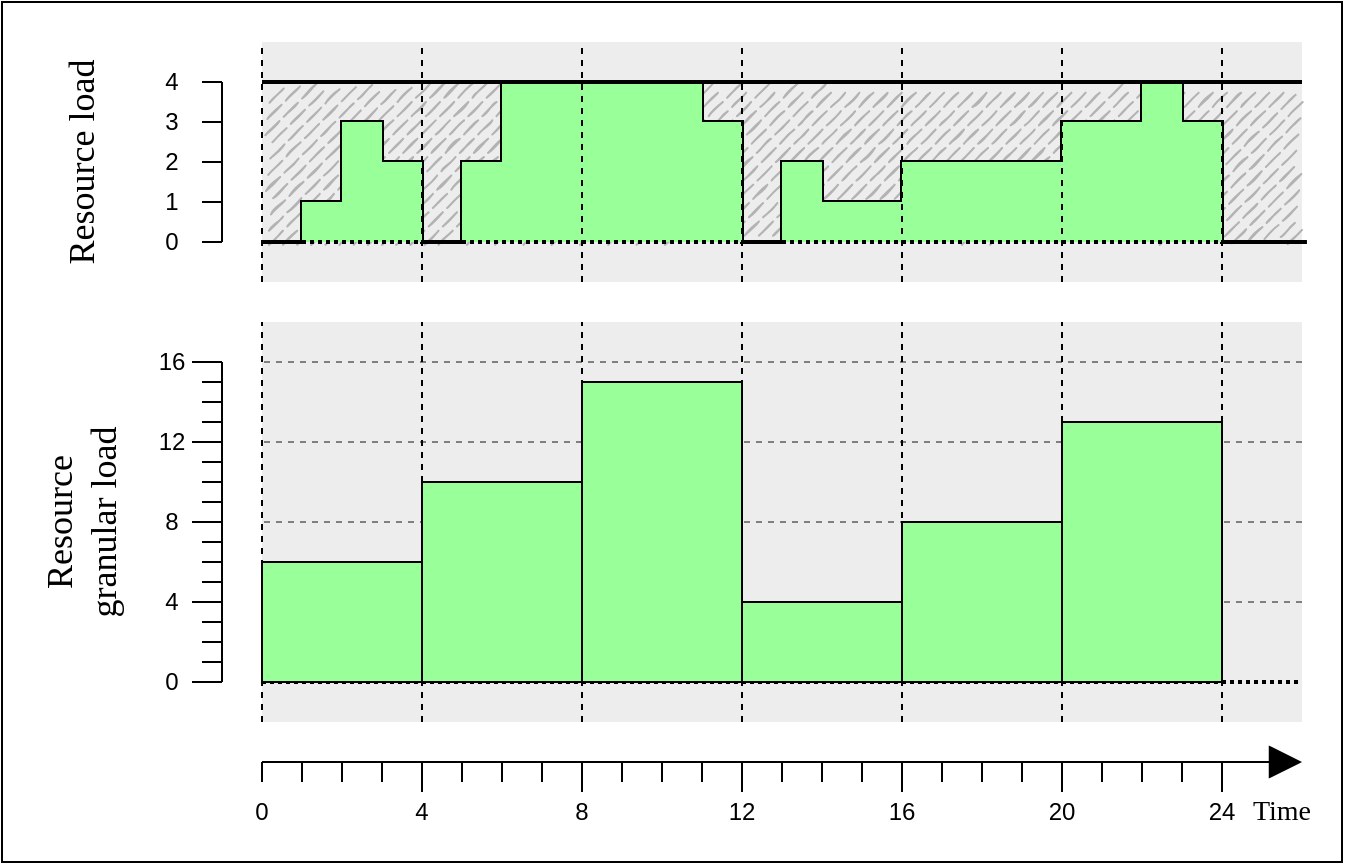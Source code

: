 <mxfile version="21.6.8" type="device">
  <diagram name="Page-1" id="OExnZxE-dr9uUc5hDmxy">
    <mxGraphModel dx="1168" dy="671" grid="1" gridSize="10" guides="1" tooltips="1" connect="1" arrows="1" fold="1" page="1" pageScale="1" pageWidth="827" pageHeight="1169" math="0" shadow="0">
      <root>
        <mxCell id="0" />
        <mxCell id="1" parent="0" />
        <mxCell id="41_dY38SIug0fhBY5Ak5-225" value="" style="rounded=0;whiteSpace=wrap;html=1;glass=0;sketch=0;fillStyle=auto;sketchStyle=rough;fontSize=20;strokeColor=#000000;strokeWidth=1;fillColor=#FFFFFF;gradientColor=none;gradientDirection=north;container=0;" vertex="1" parent="1">
          <mxGeometry x="40" y="40" width="670" height="430" as="geometry" />
        </mxCell>
        <mxCell id="41_dY38SIug0fhBY5Ak5-163" value="" style="rounded=0;whiteSpace=wrap;html=1;glass=0;sketch=0;fillStyle=auto;sketchStyle=rough;fontSize=20;strokeColor=none;strokeWidth=1;fillColor=#EDEDED;gradientColor=none;gradientDirection=north;container=0;movable=1;resizable=1;rotatable=1;deletable=1;editable=1;locked=0;connectable=1;" vertex="1" parent="1">
          <mxGeometry x="170" y="200" width="520" height="200" as="geometry" />
        </mxCell>
        <mxCell id="41_dY38SIug0fhBY5Ak5-58" value="" style="rounded=0;whiteSpace=wrap;html=1;glass=0;sketch=0;fillStyle=auto;sketchStyle=rough;fontSize=20;strokeColor=none;strokeWidth=1;fillColor=#EDEDED;gradientColor=none;gradientDirection=north;container=0;movable=1;resizable=1;rotatable=1;deletable=1;editable=1;locked=0;connectable=1;" vertex="1" parent="1">
          <mxGeometry x="170" y="60" width="520" height="120" as="geometry" />
        </mxCell>
        <mxCell id="41_dY38SIug0fhBY5Ak5-57" value="Resource load" style="text;html=1;strokeColor=none;fillColor=none;align=center;verticalAlign=middle;whiteSpace=wrap;rounded=0;glass=0;sketch=0;fillStyle=auto;sketchStyle=rough;fontFamily=Verdana;fontSize=18;container=0;horizontal=0;movable=1;resizable=1;rotatable=1;deletable=1;editable=1;locked=0;connectable=1;" vertex="1" parent="1">
          <mxGeometry x="50" y="60" width="60" height="120" as="geometry" />
        </mxCell>
        <mxCell id="41_dY38SIug0fhBY5Ak5-81" value="" style="group" vertex="1" connectable="0" parent="1">
          <mxGeometry x="160" y="420" width="530" height="40" as="geometry" />
        </mxCell>
        <mxCell id="41_dY38SIug0fhBY5Ak5-64" value="0" style="text;html=1;strokeColor=none;fillColor=none;align=center;verticalAlign=middle;whiteSpace=wrap;rounded=0;container=0;" vertex="1" parent="41_dY38SIug0fhBY5Ak5-81">
          <mxGeometry y="10" width="20" height="30" as="geometry" />
        </mxCell>
        <mxCell id="41_dY38SIug0fhBY5Ak5-65" value="4" style="text;html=1;strokeColor=none;fillColor=none;align=center;verticalAlign=middle;whiteSpace=wrap;rounded=0;container=0;" vertex="1" parent="41_dY38SIug0fhBY5Ak5-81">
          <mxGeometry x="80" y="10" width="20" height="30" as="geometry" />
        </mxCell>
        <mxCell id="41_dY38SIug0fhBY5Ak5-66" value="8" style="text;html=1;strokeColor=none;fillColor=none;align=center;verticalAlign=middle;whiteSpace=wrap;rounded=0;container=0;" vertex="1" parent="41_dY38SIug0fhBY5Ak5-81">
          <mxGeometry x="160" y="10" width="20" height="30" as="geometry" />
        </mxCell>
        <mxCell id="41_dY38SIug0fhBY5Ak5-67" value="12" style="text;html=1;strokeColor=none;fillColor=none;align=center;verticalAlign=middle;whiteSpace=wrap;rounded=0;container=0;" vertex="1" parent="41_dY38SIug0fhBY5Ak5-81">
          <mxGeometry x="240" y="10" width="20" height="30" as="geometry" />
        </mxCell>
        <mxCell id="41_dY38SIug0fhBY5Ak5-68" value="16" style="text;html=1;strokeColor=none;fillColor=none;align=center;verticalAlign=middle;whiteSpace=wrap;rounded=0;container=0;" vertex="1" parent="41_dY38SIug0fhBY5Ak5-81">
          <mxGeometry x="320" y="10" width="20" height="30" as="geometry" />
        </mxCell>
        <mxCell id="41_dY38SIug0fhBY5Ak5-69" value="20" style="text;html=1;strokeColor=none;fillColor=none;align=center;verticalAlign=middle;whiteSpace=wrap;rounded=0;container=0;" vertex="1" parent="41_dY38SIug0fhBY5Ak5-81">
          <mxGeometry x="400" y="10" width="20" height="30" as="geometry" />
        </mxCell>
        <mxCell id="41_dY38SIug0fhBY5Ak5-70" value="24" style="text;html=1;strokeColor=none;fillColor=none;align=center;verticalAlign=middle;whiteSpace=wrap;rounded=0;container=0;" vertex="1" parent="41_dY38SIug0fhBY5Ak5-81">
          <mxGeometry x="480" y="10" width="20" height="30" as="geometry" />
        </mxCell>
        <mxCell id="41_dY38SIug0fhBY5Ak5-21" value="" style="endArrow=block;html=1;rounded=0;fontSize=20;startSize=5;endSize=14;targetPerimeterSpacing=0;strokeWidth=1;jumpStyle=none;jumpSize=6;fontStyle=0;fontFamily=Verdana;endFill=1;labelBackgroundColor=none;spacingLeft=0;spacing=2;labelPosition=center;verticalLabelPosition=middle;align=center;verticalAlign=middle;movable=1;resizable=1;rotatable=1;deletable=1;editable=1;locked=0;connectable=1;" edge="1" parent="41_dY38SIug0fhBY5Ak5-81">
          <mxGeometry x="0.818" y="-16" width="50" height="50" relative="1" as="geometry">
            <mxPoint x="10" as="sourcePoint" />
            <mxPoint x="530" as="targetPoint" />
            <mxPoint as="offset" />
          </mxGeometry>
        </mxCell>
        <mxCell id="41_dY38SIug0fhBY5Ak5-22" value="" style="endArrow=none;html=1;rounded=0;" edge="1" parent="41_dY38SIug0fhBY5Ak5-81">
          <mxGeometry width="50" height="50" relative="1" as="geometry">
            <mxPoint x="10" y="10" as="sourcePoint" />
            <mxPoint x="10" as="targetPoint" />
          </mxGeometry>
        </mxCell>
        <mxCell id="41_dY38SIug0fhBY5Ak5-23" value="" style="endArrow=none;html=1;rounded=0;" edge="1" parent="41_dY38SIug0fhBY5Ak5-81">
          <mxGeometry width="50" height="50" relative="1" as="geometry">
            <mxPoint x="30" y="10" as="sourcePoint" />
            <mxPoint x="30" as="targetPoint" />
          </mxGeometry>
        </mxCell>
        <mxCell id="41_dY38SIug0fhBY5Ak5-24" value="" style="endArrow=none;html=1;rounded=0;" edge="1" parent="41_dY38SIug0fhBY5Ak5-81">
          <mxGeometry width="50" height="50" relative="1" as="geometry">
            <mxPoint x="50" y="10" as="sourcePoint" />
            <mxPoint x="50" as="targetPoint" />
          </mxGeometry>
        </mxCell>
        <mxCell id="41_dY38SIug0fhBY5Ak5-25" value="" style="endArrow=none;html=1;rounded=0;" edge="1" parent="41_dY38SIug0fhBY5Ak5-81">
          <mxGeometry width="50" height="50" relative="1" as="geometry">
            <mxPoint x="70" y="10" as="sourcePoint" />
            <mxPoint x="70" as="targetPoint" />
          </mxGeometry>
        </mxCell>
        <mxCell id="41_dY38SIug0fhBY5Ak5-26" value="" style="endArrow=none;html=1;rounded=0;" edge="1" parent="41_dY38SIug0fhBY5Ak5-81">
          <mxGeometry width="50" height="50" relative="1" as="geometry">
            <mxPoint x="90" y="15" as="sourcePoint" />
            <mxPoint x="90" as="targetPoint" />
          </mxGeometry>
        </mxCell>
        <mxCell id="41_dY38SIug0fhBY5Ak5-27" value="" style="endArrow=none;html=1;rounded=0;" edge="1" parent="41_dY38SIug0fhBY5Ak5-81">
          <mxGeometry width="50" height="50" relative="1" as="geometry">
            <mxPoint x="110" y="10" as="sourcePoint" />
            <mxPoint x="110" as="targetPoint" />
          </mxGeometry>
        </mxCell>
        <mxCell id="41_dY38SIug0fhBY5Ak5-28" value="" style="endArrow=none;html=1;rounded=0;" edge="1" parent="41_dY38SIug0fhBY5Ak5-81">
          <mxGeometry width="50" height="50" relative="1" as="geometry">
            <mxPoint x="130" y="10" as="sourcePoint" />
            <mxPoint x="130" as="targetPoint" />
          </mxGeometry>
        </mxCell>
        <mxCell id="41_dY38SIug0fhBY5Ak5-29" value="" style="endArrow=none;html=1;rounded=0;" edge="1" parent="41_dY38SIug0fhBY5Ak5-81">
          <mxGeometry width="50" height="50" relative="1" as="geometry">
            <mxPoint x="150" y="10" as="sourcePoint" />
            <mxPoint x="150" as="targetPoint" />
          </mxGeometry>
        </mxCell>
        <mxCell id="41_dY38SIug0fhBY5Ak5-30" value="" style="endArrow=none;html=1;rounded=0;" edge="1" parent="41_dY38SIug0fhBY5Ak5-81">
          <mxGeometry width="50" height="50" relative="1" as="geometry">
            <mxPoint x="170" y="10" as="sourcePoint" />
            <mxPoint x="170" as="targetPoint" />
          </mxGeometry>
        </mxCell>
        <mxCell id="41_dY38SIug0fhBY5Ak5-31" value="" style="endArrow=none;html=1;rounded=0;" edge="1" parent="41_dY38SIug0fhBY5Ak5-81">
          <mxGeometry width="50" height="50" relative="1" as="geometry">
            <mxPoint x="190" y="10" as="sourcePoint" />
            <mxPoint x="190" as="targetPoint" />
          </mxGeometry>
        </mxCell>
        <mxCell id="41_dY38SIug0fhBY5Ak5-32" value="" style="endArrow=none;html=1;rounded=0;" edge="1" parent="41_dY38SIug0fhBY5Ak5-81">
          <mxGeometry width="50" height="50" relative="1" as="geometry">
            <mxPoint x="210" y="10" as="sourcePoint" />
            <mxPoint x="210" as="targetPoint" />
          </mxGeometry>
        </mxCell>
        <mxCell id="41_dY38SIug0fhBY5Ak5-33" value="" style="endArrow=none;html=1;rounded=0;" edge="1" parent="41_dY38SIug0fhBY5Ak5-81">
          <mxGeometry width="50" height="50" relative="1" as="geometry">
            <mxPoint x="230" y="10" as="sourcePoint" />
            <mxPoint x="230" as="targetPoint" />
          </mxGeometry>
        </mxCell>
        <mxCell id="41_dY38SIug0fhBY5Ak5-34" value="" style="endArrow=none;html=1;rounded=0;" edge="1" parent="41_dY38SIug0fhBY5Ak5-81">
          <mxGeometry width="50" height="50" relative="1" as="geometry">
            <mxPoint x="250" y="10" as="sourcePoint" />
            <mxPoint x="250" as="targetPoint" />
          </mxGeometry>
        </mxCell>
        <mxCell id="41_dY38SIug0fhBY5Ak5-35" value="" style="endArrow=none;html=1;rounded=0;" edge="1" parent="41_dY38SIug0fhBY5Ak5-81">
          <mxGeometry width="50" height="50" relative="1" as="geometry">
            <mxPoint x="270" y="10" as="sourcePoint" />
            <mxPoint x="270" as="targetPoint" />
          </mxGeometry>
        </mxCell>
        <mxCell id="41_dY38SIug0fhBY5Ak5-36" value="" style="endArrow=none;html=1;rounded=0;" edge="1" parent="41_dY38SIug0fhBY5Ak5-81">
          <mxGeometry width="50" height="50" relative="1" as="geometry">
            <mxPoint x="290" y="10" as="sourcePoint" />
            <mxPoint x="290" as="targetPoint" />
          </mxGeometry>
        </mxCell>
        <mxCell id="41_dY38SIug0fhBY5Ak5-37" value="" style="endArrow=none;html=1;rounded=0;" edge="1" parent="41_dY38SIug0fhBY5Ak5-81">
          <mxGeometry width="50" height="50" relative="1" as="geometry">
            <mxPoint x="310" y="10" as="sourcePoint" />
            <mxPoint x="310" as="targetPoint" />
          </mxGeometry>
        </mxCell>
        <mxCell id="41_dY38SIug0fhBY5Ak5-38" value="" style="endArrow=none;html=1;rounded=0;" edge="1" parent="41_dY38SIug0fhBY5Ak5-81">
          <mxGeometry width="50" height="50" relative="1" as="geometry">
            <mxPoint x="330" y="10" as="sourcePoint" />
            <mxPoint x="330" as="targetPoint" />
          </mxGeometry>
        </mxCell>
        <mxCell id="41_dY38SIug0fhBY5Ak5-39" value="" style="endArrow=none;html=1;rounded=0;" edge="1" parent="41_dY38SIug0fhBY5Ak5-81">
          <mxGeometry width="50" height="50" relative="1" as="geometry">
            <mxPoint x="350" y="10" as="sourcePoint" />
            <mxPoint x="350" as="targetPoint" />
          </mxGeometry>
        </mxCell>
        <mxCell id="41_dY38SIug0fhBY5Ak5-40" value="" style="endArrow=none;html=1;rounded=0;" edge="1" parent="41_dY38SIug0fhBY5Ak5-81">
          <mxGeometry width="50" height="50" relative="1" as="geometry">
            <mxPoint x="370" y="10" as="sourcePoint" />
            <mxPoint x="370" as="targetPoint" />
          </mxGeometry>
        </mxCell>
        <mxCell id="41_dY38SIug0fhBY5Ak5-41" value="" style="endArrow=none;html=1;rounded=0;" edge="1" parent="41_dY38SIug0fhBY5Ak5-81">
          <mxGeometry width="50" height="50" relative="1" as="geometry">
            <mxPoint x="390" y="10" as="sourcePoint" />
            <mxPoint x="390" as="targetPoint" />
          </mxGeometry>
        </mxCell>
        <mxCell id="41_dY38SIug0fhBY5Ak5-42" value="" style="endArrow=none;html=1;rounded=0;" edge="1" parent="41_dY38SIug0fhBY5Ak5-81">
          <mxGeometry width="50" height="50" relative="1" as="geometry">
            <mxPoint x="410" y="10" as="sourcePoint" />
            <mxPoint x="410" as="targetPoint" />
          </mxGeometry>
        </mxCell>
        <mxCell id="41_dY38SIug0fhBY5Ak5-43" value="" style="endArrow=none;html=1;rounded=0;" edge="1" parent="41_dY38SIug0fhBY5Ak5-81">
          <mxGeometry width="50" height="50" relative="1" as="geometry">
            <mxPoint x="430" y="10" as="sourcePoint" />
            <mxPoint x="430" as="targetPoint" />
          </mxGeometry>
        </mxCell>
        <mxCell id="41_dY38SIug0fhBY5Ak5-44" value="" style="endArrow=none;html=1;rounded=0;" edge="1" parent="41_dY38SIug0fhBY5Ak5-81">
          <mxGeometry width="50" height="50" relative="1" as="geometry">
            <mxPoint x="450" y="10" as="sourcePoint" />
            <mxPoint x="450" as="targetPoint" />
          </mxGeometry>
        </mxCell>
        <mxCell id="41_dY38SIug0fhBY5Ak5-45" value="" style="endArrow=none;html=1;rounded=0;" edge="1" parent="41_dY38SIug0fhBY5Ak5-81">
          <mxGeometry width="50" height="50" relative="1" as="geometry">
            <mxPoint x="470" y="10" as="sourcePoint" />
            <mxPoint x="470" as="targetPoint" />
          </mxGeometry>
        </mxCell>
        <mxCell id="41_dY38SIug0fhBY5Ak5-46" value="" style="endArrow=none;html=1;rounded=0;" edge="1" parent="41_dY38SIug0fhBY5Ak5-81">
          <mxGeometry width="50" height="50" relative="1" as="geometry">
            <mxPoint x="490" y="10" as="sourcePoint" />
            <mxPoint x="490" as="targetPoint" />
          </mxGeometry>
        </mxCell>
        <mxCell id="41_dY38SIug0fhBY5Ak5-74" value="" style="endArrow=none;html=1;rounded=0;" edge="1" parent="41_dY38SIug0fhBY5Ak5-81">
          <mxGeometry width="50" height="50" relative="1" as="geometry">
            <mxPoint x="170" y="15" as="sourcePoint" />
            <mxPoint x="170" as="targetPoint" />
          </mxGeometry>
        </mxCell>
        <mxCell id="41_dY38SIug0fhBY5Ak5-75" value="" style="endArrow=none;html=1;rounded=0;" edge="1" parent="41_dY38SIug0fhBY5Ak5-81">
          <mxGeometry width="50" height="50" relative="1" as="geometry">
            <mxPoint x="250" y="15" as="sourcePoint" />
            <mxPoint x="250" as="targetPoint" />
          </mxGeometry>
        </mxCell>
        <mxCell id="41_dY38SIug0fhBY5Ak5-76" value="" style="endArrow=none;html=1;rounded=0;" edge="1" parent="41_dY38SIug0fhBY5Ak5-81">
          <mxGeometry width="50" height="50" relative="1" as="geometry">
            <mxPoint x="330" y="15" as="sourcePoint" />
            <mxPoint x="330" as="targetPoint" />
          </mxGeometry>
        </mxCell>
        <mxCell id="41_dY38SIug0fhBY5Ak5-77" value="" style="endArrow=none;html=1;rounded=0;" edge="1" parent="41_dY38SIug0fhBY5Ak5-81">
          <mxGeometry width="50" height="50" relative="1" as="geometry">
            <mxPoint x="410" y="15" as="sourcePoint" />
            <mxPoint x="410" as="targetPoint" />
          </mxGeometry>
        </mxCell>
        <mxCell id="41_dY38SIug0fhBY5Ak5-78" value="" style="endArrow=none;html=1;rounded=0;" edge="1" parent="41_dY38SIug0fhBY5Ak5-81">
          <mxGeometry width="50" height="50" relative="1" as="geometry">
            <mxPoint x="490" y="15" as="sourcePoint" />
            <mxPoint x="490" as="targetPoint" />
          </mxGeometry>
        </mxCell>
        <mxCell id="41_dY38SIug0fhBY5Ak5-82" value="" style="rounded=0;whiteSpace=wrap;html=1;fontSize=20;strokeWidth=1;fillColor=#B3B3B3;strokeColor=none;gradientColor=none;gradientDirection=north;sketch=1;sketchStyle=rough;fillStyle=dashed;perimeterSpacing=0;labelBackgroundColor=none;disableMultiStroke=0;disableMultiStrokeFill=0;dashOffset=10;dashGap=3;hachureGap=5;fillWeight=1;hachureAngle=-45;curveFitting=-5.05;simplification=1;zigzagOffset=-10;fontStyle=0;container=0;" vertex="1" parent="1">
          <mxGeometry x="170" y="80" width="520" height="80" as="geometry" />
        </mxCell>
        <mxCell id="41_dY38SIug0fhBY5Ak5-132" value="" style="endArrow=none;html=1;rounded=0;" edge="1" parent="1">
          <mxGeometry width="50" height="50" relative="1" as="geometry">
            <mxPoint x="140" y="160" as="sourcePoint" />
            <mxPoint x="150" y="160" as="targetPoint" />
          </mxGeometry>
        </mxCell>
        <mxCell id="41_dY38SIug0fhBY5Ak5-133" value="" style="endArrow=none;html=1;rounded=0;" edge="1" parent="1">
          <mxGeometry width="50" height="50" relative="1" as="geometry">
            <mxPoint x="140" y="140" as="sourcePoint" />
            <mxPoint x="150" y="140" as="targetPoint" />
          </mxGeometry>
        </mxCell>
        <mxCell id="41_dY38SIug0fhBY5Ak5-134" value="" style="endArrow=none;html=1;rounded=0;" edge="1" parent="1">
          <mxGeometry width="50" height="50" relative="1" as="geometry">
            <mxPoint x="140" y="120" as="sourcePoint" />
            <mxPoint x="150" y="120" as="targetPoint" />
          </mxGeometry>
        </mxCell>
        <mxCell id="41_dY38SIug0fhBY5Ak5-135" value="" style="endArrow=none;html=1;rounded=0;" edge="1" parent="1">
          <mxGeometry width="50" height="50" relative="1" as="geometry">
            <mxPoint x="140" y="100" as="sourcePoint" />
            <mxPoint x="150" y="100" as="targetPoint" />
          </mxGeometry>
        </mxCell>
        <mxCell id="41_dY38SIug0fhBY5Ak5-136" value="" style="endArrow=none;html=1;rounded=0;" edge="1" parent="1">
          <mxGeometry width="50" height="50" relative="1" as="geometry">
            <mxPoint x="140" y="80" as="sourcePoint" />
            <mxPoint x="150" y="80" as="targetPoint" />
          </mxGeometry>
        </mxCell>
        <mxCell id="41_dY38SIug0fhBY5Ak5-137" value="" style="endArrow=none;html=1;rounded=0;" edge="1" parent="1">
          <mxGeometry width="50" height="50" relative="1" as="geometry">
            <mxPoint x="150" y="80" as="sourcePoint" />
            <mxPoint x="150" y="160" as="targetPoint" />
          </mxGeometry>
        </mxCell>
        <mxCell id="41_dY38SIug0fhBY5Ak5-138" value="0" style="text;html=1;strokeColor=none;fillColor=none;align=center;verticalAlign=middle;whiteSpace=wrap;rounded=0;" vertex="1" parent="1">
          <mxGeometry x="110" y="150" width="30" height="20" as="geometry" />
        </mxCell>
        <mxCell id="41_dY38SIug0fhBY5Ak5-139" value="2" style="text;html=1;strokeColor=none;fillColor=none;align=center;verticalAlign=middle;whiteSpace=wrap;rounded=0;" vertex="1" parent="1">
          <mxGeometry x="110" y="110" width="30" height="20" as="geometry" />
        </mxCell>
        <mxCell id="41_dY38SIug0fhBY5Ak5-140" value="4" style="text;html=1;strokeColor=none;fillColor=none;align=center;verticalAlign=middle;whiteSpace=wrap;rounded=0;" vertex="1" parent="1">
          <mxGeometry x="110" y="70" width="30" height="20" as="geometry" />
        </mxCell>
        <mxCell id="41_dY38SIug0fhBY5Ak5-141" value="3" style="text;html=1;strokeColor=none;fillColor=none;align=center;verticalAlign=middle;whiteSpace=wrap;rounded=0;" vertex="1" parent="1">
          <mxGeometry x="110" y="90" width="30" height="20" as="geometry" />
        </mxCell>
        <mxCell id="41_dY38SIug0fhBY5Ak5-142" value="1" style="text;html=1;strokeColor=none;fillColor=none;align=center;verticalAlign=middle;whiteSpace=wrap;rounded=0;" vertex="1" parent="1">
          <mxGeometry x="110" y="130" width="30" height="20" as="geometry" />
        </mxCell>
        <mxCell id="41_dY38SIug0fhBY5Ak5-160" value="" style="endArrow=none;html=1;rounded=0;strokeWidth=2;" edge="1" parent="1">
          <mxGeometry width="50" height="50" relative="1" as="geometry">
            <mxPoint x="170" y="160" as="sourcePoint" />
            <mxPoint x="692.469" y="160" as="targetPoint" />
            <Array as="points">
              <mxPoint x="190" y="160" />
              <mxPoint x="190" y="140" />
              <mxPoint x="210" y="140" />
              <mxPoint x="210" y="100" />
              <mxPoint x="230" y="100" />
              <mxPoint x="230" y="120" />
              <mxPoint x="250" y="120" />
              <mxPoint x="250" y="160" />
              <mxPoint x="270" y="160" />
              <mxPoint x="270" y="120" />
              <mxPoint x="290" y="120" />
              <mxPoint x="290" y="80" />
              <mxPoint x="390" y="80" />
              <mxPoint x="390" y="100" />
              <mxPoint x="410" y="100" />
              <mxPoint x="410" y="160" />
              <mxPoint x="430" y="160" />
              <mxPoint x="430" y="120" />
              <mxPoint x="450" y="120" />
              <mxPoint x="450" y="140" />
              <mxPoint x="490" y="140" />
              <mxPoint x="490" y="120" />
              <mxPoint x="570" y="120" />
              <mxPoint x="570" y="100" />
              <mxPoint x="610" y="100" />
              <mxPoint x="610" y="80" />
              <mxPoint x="630" y="80" />
              <mxPoint x="630" y="100" />
              <mxPoint x="650" y="100" />
              <mxPoint x="650" y="160" />
            </Array>
          </mxGeometry>
        </mxCell>
        <mxCell id="41_dY38SIug0fhBY5Ak5-143" value="" style="rounded=0;whiteSpace=wrap;html=1;strokeColor=none;fillColor=#99FF99;" vertex="1" parent="1">
          <mxGeometry x="190" y="140" width="20" height="20" as="geometry" />
        </mxCell>
        <mxCell id="41_dY38SIug0fhBY5Ak5-144" value="" style="rounded=0;whiteSpace=wrap;html=1;strokeColor=none;fillColor=#99FF99;" vertex="1" parent="1">
          <mxGeometry x="210" y="100" width="20" height="60" as="geometry" />
        </mxCell>
        <mxCell id="41_dY38SIug0fhBY5Ak5-145" value="" style="rounded=0;whiteSpace=wrap;html=1;strokeColor=none;fillColor=#99FF99;" vertex="1" parent="1">
          <mxGeometry x="230" y="120" width="20" height="40" as="geometry" />
        </mxCell>
        <mxCell id="41_dY38SIug0fhBY5Ak5-147" value="" style="rounded=0;whiteSpace=wrap;html=1;strokeColor=none;fillColor=#99FF99;" vertex="1" parent="1">
          <mxGeometry x="270" y="120" width="20" height="40" as="geometry" />
        </mxCell>
        <mxCell id="41_dY38SIug0fhBY5Ak5-148" value="" style="rounded=0;whiteSpace=wrap;html=1;strokeColor=none;fillColor=#99FF99;" vertex="1" parent="1">
          <mxGeometry x="290" y="80" width="40" height="80" as="geometry" />
        </mxCell>
        <mxCell id="41_dY38SIug0fhBY5Ak5-149" value="" style="rounded=0;whiteSpace=wrap;html=1;strokeColor=none;fillColor=#99FF99;" vertex="1" parent="1">
          <mxGeometry x="330" y="80" width="60" height="80" as="geometry" />
        </mxCell>
        <mxCell id="41_dY38SIug0fhBY5Ak5-150" value="" style="rounded=0;whiteSpace=wrap;html=1;strokeColor=none;fillColor=#99FF99;" vertex="1" parent="1">
          <mxGeometry x="390" y="100" width="20" height="60" as="geometry" />
        </mxCell>
        <mxCell id="41_dY38SIug0fhBY5Ak5-152" value="" style="rounded=0;whiteSpace=wrap;html=1;strokeColor=none;fillColor=#99FF99;" vertex="1" parent="1">
          <mxGeometry x="430" y="120" width="20" height="40" as="geometry" />
        </mxCell>
        <mxCell id="41_dY38SIug0fhBY5Ak5-153" value="" style="rounded=0;whiteSpace=wrap;html=1;strokeColor=none;fillColor=#99FF99;" vertex="1" parent="1">
          <mxGeometry x="450" y="140" width="40" height="20" as="geometry" />
        </mxCell>
        <mxCell id="41_dY38SIug0fhBY5Ak5-154" value="" style="rounded=0;whiteSpace=wrap;html=1;strokeColor=none;fillColor=#99FF99;" vertex="1" parent="1">
          <mxGeometry x="490" y="120" width="80" height="40" as="geometry" />
        </mxCell>
        <mxCell id="41_dY38SIug0fhBY5Ak5-156" value="" style="rounded=0;whiteSpace=wrap;html=1;strokeColor=none;fillColor=#99FF99;" vertex="1" parent="1">
          <mxGeometry x="570" y="100" width="40" height="60" as="geometry" />
        </mxCell>
        <mxCell id="41_dY38SIug0fhBY5Ak5-157" value="" style="rounded=0;whiteSpace=wrap;html=1;strokeColor=none;fillColor=#99FF99;" vertex="1" parent="1">
          <mxGeometry x="610" y="80" width="20" height="80" as="geometry" />
        </mxCell>
        <mxCell id="41_dY38SIug0fhBY5Ak5-159" value="" style="rounded=0;whiteSpace=wrap;html=1;strokeColor=none;fillColor=#99FF99;" vertex="1" parent="1">
          <mxGeometry x="630" y="100" width="20" height="60" as="geometry" />
        </mxCell>
        <mxCell id="41_dY38SIug0fhBY5Ak5-54" value="" style="endArrow=none;html=1;rounded=0;fontSize=20;targetPerimeterSpacing=0;strokeWidth=2;startArrow=none;startFill=0;endSize=5;startSize=5;endFill=0;movable=1;resizable=1;rotatable=1;deletable=1;editable=1;locked=0;connectable=1;" edge="1" parent="1">
          <mxGeometry width="50" height="50" relative="1" as="geometry">
            <mxPoint x="170" y="80" as="sourcePoint" />
            <mxPoint x="690" y="80" as="targetPoint" />
          </mxGeometry>
        </mxCell>
        <mxCell id="41_dY38SIug0fhBY5Ak5-61" value="" style="endArrow=none;html=1;rounded=0;fontSize=20;targetPerimeterSpacing=0;strokeWidth=2;startArrow=none;startFill=0;endSize=5;startSize=5;jumpStyle=none;jumpSize=6;dashed=1;dashPattern=1 1;endFill=0;" edge="1" parent="1">
          <mxGeometry width="50" height="50" relative="1" as="geometry">
            <mxPoint x="170" y="160" as="sourcePoint" />
            <mxPoint x="690" y="160" as="targetPoint" />
          </mxGeometry>
        </mxCell>
        <mxCell id="41_dY38SIug0fhBY5Ak5-188" value="" style="group" vertex="1" connectable="0" parent="1">
          <mxGeometry x="135" y="220" width="15" height="160" as="geometry" />
        </mxCell>
        <mxCell id="41_dY38SIug0fhBY5Ak5-169" value="" style="endArrow=none;html=1;rounded=0;" edge="1" parent="41_dY38SIug0fhBY5Ak5-188">
          <mxGeometry width="50" height="50" relative="1" as="geometry">
            <mxPoint x="15" as="sourcePoint" />
            <mxPoint x="15" y="160" as="targetPoint" />
          </mxGeometry>
        </mxCell>
        <mxCell id="41_dY38SIug0fhBY5Ak5-170" value="" style="endArrow=none;html=1;rounded=0;" edge="1" parent="41_dY38SIug0fhBY5Ak5-188">
          <mxGeometry width="50" height="50" relative="1" as="geometry">
            <mxPoint x="15" y="160" as="sourcePoint" />
            <mxPoint y="160" as="targetPoint" />
          </mxGeometry>
        </mxCell>
        <mxCell id="41_dY38SIug0fhBY5Ak5-171" value="" style="endArrow=none;html=1;rounded=0;" edge="1" parent="41_dY38SIug0fhBY5Ak5-188">
          <mxGeometry width="50" height="50" relative="1" as="geometry">
            <mxPoint x="15" y="150" as="sourcePoint" />
            <mxPoint x="5" y="150" as="targetPoint" />
          </mxGeometry>
        </mxCell>
        <mxCell id="41_dY38SIug0fhBY5Ak5-172" value="" style="endArrow=none;html=1;rounded=0;" edge="1" parent="41_dY38SIug0fhBY5Ak5-188">
          <mxGeometry width="50" height="50" relative="1" as="geometry">
            <mxPoint x="15" y="140" as="sourcePoint" />
            <mxPoint x="5" y="140" as="targetPoint" />
          </mxGeometry>
        </mxCell>
        <mxCell id="41_dY38SIug0fhBY5Ak5-173" value="" style="endArrow=none;html=1;rounded=0;" edge="1" parent="41_dY38SIug0fhBY5Ak5-188">
          <mxGeometry width="50" height="50" relative="1" as="geometry">
            <mxPoint x="15" y="130" as="sourcePoint" />
            <mxPoint x="5" y="130" as="targetPoint" />
          </mxGeometry>
        </mxCell>
        <mxCell id="41_dY38SIug0fhBY5Ak5-174" value="" style="endArrow=none;html=1;rounded=0;" edge="1" parent="41_dY38SIug0fhBY5Ak5-188">
          <mxGeometry width="50" height="50" relative="1" as="geometry">
            <mxPoint x="15" y="120" as="sourcePoint" />
            <mxPoint y="120" as="targetPoint" />
          </mxGeometry>
        </mxCell>
        <mxCell id="41_dY38SIug0fhBY5Ak5-175" value="" style="endArrow=none;html=1;rounded=0;" edge="1" parent="41_dY38SIug0fhBY5Ak5-188">
          <mxGeometry width="50" height="50" relative="1" as="geometry">
            <mxPoint x="15" y="110" as="sourcePoint" />
            <mxPoint x="5" y="110" as="targetPoint" />
          </mxGeometry>
        </mxCell>
        <mxCell id="41_dY38SIug0fhBY5Ak5-176" value="" style="endArrow=none;html=1;rounded=0;" edge="1" parent="41_dY38SIug0fhBY5Ak5-188">
          <mxGeometry width="50" height="50" relative="1" as="geometry">
            <mxPoint x="15" y="100" as="sourcePoint" />
            <mxPoint x="5" y="100" as="targetPoint" />
          </mxGeometry>
        </mxCell>
        <mxCell id="41_dY38SIug0fhBY5Ak5-177" value="" style="endArrow=none;html=1;rounded=0;" edge="1" parent="41_dY38SIug0fhBY5Ak5-188">
          <mxGeometry width="50" height="50" relative="1" as="geometry">
            <mxPoint x="15" y="90" as="sourcePoint" />
            <mxPoint x="5" y="90" as="targetPoint" />
          </mxGeometry>
        </mxCell>
        <mxCell id="41_dY38SIug0fhBY5Ak5-178" value="" style="endArrow=none;html=1;rounded=0;" edge="1" parent="41_dY38SIug0fhBY5Ak5-188">
          <mxGeometry width="50" height="50" relative="1" as="geometry">
            <mxPoint x="15" y="80" as="sourcePoint" />
            <mxPoint y="80" as="targetPoint" />
          </mxGeometry>
        </mxCell>
        <mxCell id="41_dY38SIug0fhBY5Ak5-179" value="" style="endArrow=none;html=1;rounded=0;" edge="1" parent="41_dY38SIug0fhBY5Ak5-188">
          <mxGeometry width="50" height="50" relative="1" as="geometry">
            <mxPoint x="15" y="70" as="sourcePoint" />
            <mxPoint x="5" y="70" as="targetPoint" />
          </mxGeometry>
        </mxCell>
        <mxCell id="41_dY38SIug0fhBY5Ak5-180" value="" style="endArrow=none;html=1;rounded=0;" edge="1" parent="41_dY38SIug0fhBY5Ak5-188">
          <mxGeometry width="50" height="50" relative="1" as="geometry">
            <mxPoint x="15" y="60" as="sourcePoint" />
            <mxPoint x="5" y="60" as="targetPoint" />
          </mxGeometry>
        </mxCell>
        <mxCell id="41_dY38SIug0fhBY5Ak5-181" value="" style="endArrow=none;html=1;rounded=0;" edge="1" parent="41_dY38SIug0fhBY5Ak5-188">
          <mxGeometry width="50" height="50" relative="1" as="geometry">
            <mxPoint x="15" y="50" as="sourcePoint" />
            <mxPoint x="5" y="50" as="targetPoint" />
          </mxGeometry>
        </mxCell>
        <mxCell id="41_dY38SIug0fhBY5Ak5-182" value="" style="endArrow=none;html=1;rounded=0;" edge="1" parent="41_dY38SIug0fhBY5Ak5-188">
          <mxGeometry width="50" height="50" relative="1" as="geometry">
            <mxPoint x="15" y="40" as="sourcePoint" />
            <mxPoint y="40" as="targetPoint" />
          </mxGeometry>
        </mxCell>
        <mxCell id="41_dY38SIug0fhBY5Ak5-183" value="" style="endArrow=none;html=1;rounded=0;" edge="1" parent="41_dY38SIug0fhBY5Ak5-188">
          <mxGeometry width="50" height="50" relative="1" as="geometry">
            <mxPoint x="15" y="30" as="sourcePoint" />
            <mxPoint x="5" y="30" as="targetPoint" />
          </mxGeometry>
        </mxCell>
        <mxCell id="41_dY38SIug0fhBY5Ak5-184" value="" style="endArrow=none;html=1;rounded=0;" edge="1" parent="41_dY38SIug0fhBY5Ak5-188">
          <mxGeometry width="50" height="50" relative="1" as="geometry">
            <mxPoint x="15" y="20" as="sourcePoint" />
            <mxPoint x="5" y="20" as="targetPoint" />
          </mxGeometry>
        </mxCell>
        <mxCell id="41_dY38SIug0fhBY5Ak5-185" value="" style="endArrow=none;html=1;rounded=0;" edge="1" parent="41_dY38SIug0fhBY5Ak5-188">
          <mxGeometry width="50" height="50" relative="1" as="geometry">
            <mxPoint x="15" y="10" as="sourcePoint" />
            <mxPoint x="5" y="10" as="targetPoint" />
          </mxGeometry>
        </mxCell>
        <mxCell id="41_dY38SIug0fhBY5Ak5-186" value="" style="endArrow=none;html=1;rounded=0;" edge="1" parent="41_dY38SIug0fhBY5Ak5-188">
          <mxGeometry width="50" height="50" relative="1" as="geometry">
            <mxPoint x="15" as="sourcePoint" />
            <mxPoint as="targetPoint" />
          </mxGeometry>
        </mxCell>
        <mxCell id="41_dY38SIug0fhBY5Ak5-189" value="0" style="text;html=1;strokeColor=none;fillColor=none;align=center;verticalAlign=middle;whiteSpace=wrap;rounded=0;" vertex="1" parent="1">
          <mxGeometry x="110" y="370" width="30" height="20" as="geometry" />
        </mxCell>
        <mxCell id="41_dY38SIug0fhBY5Ak5-190" value="4" style="text;html=1;strokeColor=none;fillColor=none;align=center;verticalAlign=middle;whiteSpace=wrap;rounded=0;" vertex="1" parent="1">
          <mxGeometry x="110" y="330" width="30" height="20" as="geometry" />
        </mxCell>
        <mxCell id="41_dY38SIug0fhBY5Ak5-191" value="8" style="text;html=1;strokeColor=none;fillColor=none;align=center;verticalAlign=middle;whiteSpace=wrap;rounded=0;" vertex="1" parent="1">
          <mxGeometry x="110" y="290" width="30" height="20" as="geometry" />
        </mxCell>
        <mxCell id="41_dY38SIug0fhBY5Ak5-192" value="12" style="text;html=1;strokeColor=none;fillColor=none;align=center;verticalAlign=middle;whiteSpace=wrap;rounded=0;" vertex="1" parent="1">
          <mxGeometry x="110" y="250" width="30" height="20" as="geometry" />
        </mxCell>
        <mxCell id="41_dY38SIug0fhBY5Ak5-193" value="16" style="text;html=1;strokeColor=none;fillColor=none;align=center;verticalAlign=middle;whiteSpace=wrap;rounded=0;" vertex="1" parent="1">
          <mxGeometry x="110" y="210" width="30" height="20" as="geometry" />
        </mxCell>
        <mxCell id="41_dY38SIug0fhBY5Ak5-196" value="" style="endArrow=none;html=1;rounded=0;fontSize=20;targetPerimeterSpacing=0;strokeWidth=2;startArrow=none;startFill=0;endSize=5;startSize=5;jumpStyle=none;jumpSize=6;dashed=1;dashPattern=1 1;endFill=0;" edge="1" parent="1">
          <mxGeometry width="50" height="50" relative="1" as="geometry">
            <mxPoint x="170" y="380" as="sourcePoint" />
            <mxPoint x="690" y="380" as="targetPoint" />
          </mxGeometry>
        </mxCell>
        <mxCell id="41_dY38SIug0fhBY5Ak5-198" value="" style="endArrow=none;dashed=1;html=1;strokeWidth=1;rounded=0;" edge="1" parent="1">
          <mxGeometry width="50" height="50" relative="1" as="geometry">
            <mxPoint x="250" y="180" as="sourcePoint" />
            <mxPoint x="250" y="60" as="targetPoint" />
          </mxGeometry>
        </mxCell>
        <mxCell id="41_dY38SIug0fhBY5Ak5-199" value="" style="endArrow=none;dashed=1;html=1;strokeWidth=1;rounded=0;" edge="1" parent="1">
          <mxGeometry width="50" height="50" relative="1" as="geometry">
            <mxPoint x="170" y="180" as="sourcePoint" />
            <mxPoint x="170" y="60" as="targetPoint" />
          </mxGeometry>
        </mxCell>
        <mxCell id="41_dY38SIug0fhBY5Ak5-200" value="" style="endArrow=none;dashed=1;html=1;strokeWidth=1;rounded=0;" edge="1" parent="1">
          <mxGeometry width="50" height="50" relative="1" as="geometry">
            <mxPoint x="330" y="180" as="sourcePoint" />
            <mxPoint x="330" y="60" as="targetPoint" />
          </mxGeometry>
        </mxCell>
        <mxCell id="41_dY38SIug0fhBY5Ak5-201" value="" style="endArrow=none;dashed=1;html=1;strokeWidth=1;rounded=0;" edge="1" parent="1">
          <mxGeometry width="50" height="50" relative="1" as="geometry">
            <mxPoint x="410" y="180" as="sourcePoint" />
            <mxPoint x="410" y="60" as="targetPoint" />
          </mxGeometry>
        </mxCell>
        <mxCell id="41_dY38SIug0fhBY5Ak5-202" value="" style="endArrow=none;dashed=1;html=1;strokeWidth=1;rounded=0;" edge="1" parent="1">
          <mxGeometry width="50" height="50" relative="1" as="geometry">
            <mxPoint x="490" y="180" as="sourcePoint" />
            <mxPoint x="490" y="60" as="targetPoint" />
          </mxGeometry>
        </mxCell>
        <mxCell id="41_dY38SIug0fhBY5Ak5-203" value="" style="endArrow=none;dashed=1;html=1;strokeWidth=1;rounded=0;" edge="1" parent="1">
          <mxGeometry width="50" height="50" relative="1" as="geometry">
            <mxPoint x="570" y="180" as="sourcePoint" />
            <mxPoint x="570" y="60" as="targetPoint" />
          </mxGeometry>
        </mxCell>
        <mxCell id="41_dY38SIug0fhBY5Ak5-204" value="" style="endArrow=none;dashed=1;html=1;strokeWidth=1;rounded=0;" edge="1" parent="1">
          <mxGeometry width="50" height="50" relative="1" as="geometry">
            <mxPoint x="650" y="180" as="sourcePoint" />
            <mxPoint x="650" y="60" as="targetPoint" />
          </mxGeometry>
        </mxCell>
        <mxCell id="41_dY38SIug0fhBY5Ak5-212" value="" style="endArrow=none;dashed=1;html=1;strokeWidth=1;rounded=0;fontSize=20;startSize=5;endSize=5;targetPerimeterSpacing=0;jumpStyle=none;jumpSize=6;strokeColor=#808080;fontStyle=0" edge="1" parent="1">
          <mxGeometry width="50" height="50" relative="1" as="geometry">
            <mxPoint x="171" y="219.99" as="sourcePoint" />
            <mxPoint x="690" y="220" as="targetPoint" />
          </mxGeometry>
        </mxCell>
        <mxCell id="41_dY38SIug0fhBY5Ak5-213" value="" style="endArrow=none;dashed=1;html=1;strokeWidth=1;rounded=0;fontSize=20;startSize=5;endSize=5;targetPerimeterSpacing=0;jumpStyle=none;jumpSize=6;strokeColor=#808080;fontStyle=0" edge="1" parent="1">
          <mxGeometry width="50" height="50" relative="1" as="geometry">
            <mxPoint x="171" y="259.99" as="sourcePoint" />
            <mxPoint x="690" y="260" as="targetPoint" />
          </mxGeometry>
        </mxCell>
        <mxCell id="41_dY38SIug0fhBY5Ak5-215" value="" style="endArrow=none;dashed=1;html=1;strokeWidth=1;rounded=0;fontSize=20;startSize=5;endSize=5;targetPerimeterSpacing=0;jumpStyle=none;jumpSize=6;strokeColor=#808080;fontStyle=0" edge="1" parent="1">
          <mxGeometry width="50" height="50" relative="1" as="geometry">
            <mxPoint x="171" y="299.99" as="sourcePoint" />
            <mxPoint x="690" y="300" as="targetPoint" />
          </mxGeometry>
        </mxCell>
        <mxCell id="41_dY38SIug0fhBY5Ak5-216" value="" style="endArrow=none;dashed=1;html=1;strokeWidth=1;rounded=0;fontSize=20;startSize=5;endSize=5;targetPerimeterSpacing=0;jumpStyle=none;jumpSize=6;strokeColor=#808080;fontStyle=0" edge="1" parent="1">
          <mxGeometry width="50" height="50" relative="1" as="geometry">
            <mxPoint x="171" y="339.99" as="sourcePoint" />
            <mxPoint x="690" y="340" as="targetPoint" />
          </mxGeometry>
        </mxCell>
        <mxCell id="41_dY38SIug0fhBY5Ak5-197" value="" style="rounded=0;whiteSpace=wrap;html=1;fillColor=#99FF99;" vertex="1" parent="1">
          <mxGeometry x="170" y="320" width="80" height="60" as="geometry" />
        </mxCell>
        <mxCell id="41_dY38SIug0fhBY5Ak5-206" value="" style="rounded=0;whiteSpace=wrap;html=1;fillColor=#99FF99;" vertex="1" parent="1">
          <mxGeometry x="250" y="280" width="80" height="100" as="geometry" />
        </mxCell>
        <mxCell id="41_dY38SIug0fhBY5Ak5-207" value="" style="rounded=0;whiteSpace=wrap;html=1;fillColor=#99FF99;" vertex="1" parent="1">
          <mxGeometry x="330" y="230" width="80" height="150" as="geometry" />
        </mxCell>
        <mxCell id="41_dY38SIug0fhBY5Ak5-208" value="" style="rounded=0;whiteSpace=wrap;html=1;fillColor=#99FF99;" vertex="1" parent="1">
          <mxGeometry x="410" y="340" width="80" height="40" as="geometry" />
        </mxCell>
        <mxCell id="41_dY38SIug0fhBY5Ak5-209" value="" style="rounded=0;whiteSpace=wrap;html=1;fillColor=#99FF99;" vertex="1" parent="1">
          <mxGeometry x="490" y="300" width="80" height="80" as="geometry" />
        </mxCell>
        <mxCell id="41_dY38SIug0fhBY5Ak5-210" value="" style="rounded=0;whiteSpace=wrap;html=1;fillColor=#99FF99;" vertex="1" parent="1">
          <mxGeometry x="570" y="250" width="80" height="130" as="geometry" />
        </mxCell>
        <mxCell id="41_dY38SIug0fhBY5Ak5-217" value="Resource &lt;br&gt;granular load" style="text;html=1;strokeColor=none;fillColor=none;align=center;verticalAlign=middle;whiteSpace=wrap;rounded=0;glass=0;sketch=0;fillStyle=auto;sketchStyle=rough;fontFamily=Verdana;fontSize=18;container=0;horizontal=0;movable=1;resizable=1;rotatable=1;deletable=1;editable=1;locked=0;connectable=1;" vertex="1" parent="1">
          <mxGeometry x="50" y="200" width="60" height="200" as="geometry" />
        </mxCell>
        <mxCell id="41_dY38SIug0fhBY5Ak5-224" value="" style="group" vertex="1" connectable="0" parent="1">
          <mxGeometry x="250" y="200" width="400" height="200" as="geometry" />
        </mxCell>
        <mxCell id="41_dY38SIug0fhBY5Ak5-218" value="" style="endArrow=none;dashed=1;html=1;strokeWidth=1;rounded=0;" edge="1" parent="41_dY38SIug0fhBY5Ak5-224">
          <mxGeometry width="50" height="50" relative="1" as="geometry">
            <mxPoint y="200" as="sourcePoint" />
            <mxPoint as="targetPoint" />
          </mxGeometry>
        </mxCell>
        <mxCell id="41_dY38SIug0fhBY5Ak5-219" value="" style="endArrow=none;dashed=1;html=1;strokeWidth=1;rounded=0;" edge="1" parent="41_dY38SIug0fhBY5Ak5-224">
          <mxGeometry width="50" height="50" relative="1" as="geometry">
            <mxPoint x="80" y="200" as="sourcePoint" />
            <mxPoint x="80" as="targetPoint" />
          </mxGeometry>
        </mxCell>
        <mxCell id="41_dY38SIug0fhBY5Ak5-220" value="" style="endArrow=none;dashed=1;html=1;strokeWidth=1;rounded=0;" edge="1" parent="41_dY38SIug0fhBY5Ak5-224">
          <mxGeometry width="50" height="50" relative="1" as="geometry">
            <mxPoint x="160" y="200" as="sourcePoint" />
            <mxPoint x="160" as="targetPoint" />
          </mxGeometry>
        </mxCell>
        <mxCell id="41_dY38SIug0fhBY5Ak5-221" value="" style="endArrow=none;dashed=1;html=1;strokeWidth=1;rounded=0;" edge="1" parent="41_dY38SIug0fhBY5Ak5-224">
          <mxGeometry width="50" height="50" relative="1" as="geometry">
            <mxPoint x="240" y="200" as="sourcePoint" />
            <mxPoint x="240" as="targetPoint" />
          </mxGeometry>
        </mxCell>
        <mxCell id="41_dY38SIug0fhBY5Ak5-222" value="" style="endArrow=none;dashed=1;html=1;strokeWidth=1;rounded=0;" edge="1" parent="41_dY38SIug0fhBY5Ak5-224">
          <mxGeometry width="50" height="50" relative="1" as="geometry">
            <mxPoint x="320" y="200" as="sourcePoint" />
            <mxPoint x="320" as="targetPoint" />
          </mxGeometry>
        </mxCell>
        <mxCell id="41_dY38SIug0fhBY5Ak5-223" value="" style="endArrow=none;dashed=1;html=1;strokeWidth=1;rounded=0;" edge="1" parent="41_dY38SIug0fhBY5Ak5-224">
          <mxGeometry width="50" height="50" relative="1" as="geometry">
            <mxPoint x="400" y="200" as="sourcePoint" />
            <mxPoint x="400" as="targetPoint" />
          </mxGeometry>
        </mxCell>
        <mxCell id="41_dY38SIug0fhBY5Ak5-226" value="" style="endArrow=none;dashed=1;html=1;strokeWidth=1;rounded=0;exitX=0;exitY=1;exitDx=0;exitDy=0;" edge="1" parent="1" source="41_dY38SIug0fhBY5Ak5-163">
          <mxGeometry width="50" height="50" relative="1" as="geometry">
            <mxPoint x="170" y="320" as="sourcePoint" />
            <mxPoint x="170" y="200" as="targetPoint" />
          </mxGeometry>
        </mxCell>
        <mxCell id="41_dY38SIug0fhBY5Ak5-228" value="Time" style="text;html=1;strokeColor=none;fillColor=none;align=center;verticalAlign=middle;whiteSpace=wrap;rounded=0;glass=0;sketch=0;fillStyle=auto;sketchStyle=rough;fontFamily=Verdana;fontSize=14;container=0;horizontal=1;movable=1;resizable=1;rotatable=1;deletable=1;editable=1;locked=0;connectable=1;" vertex="1" parent="1">
          <mxGeometry x="650" y="430" width="60" height="30" as="geometry" />
        </mxCell>
      </root>
    </mxGraphModel>
  </diagram>
</mxfile>
